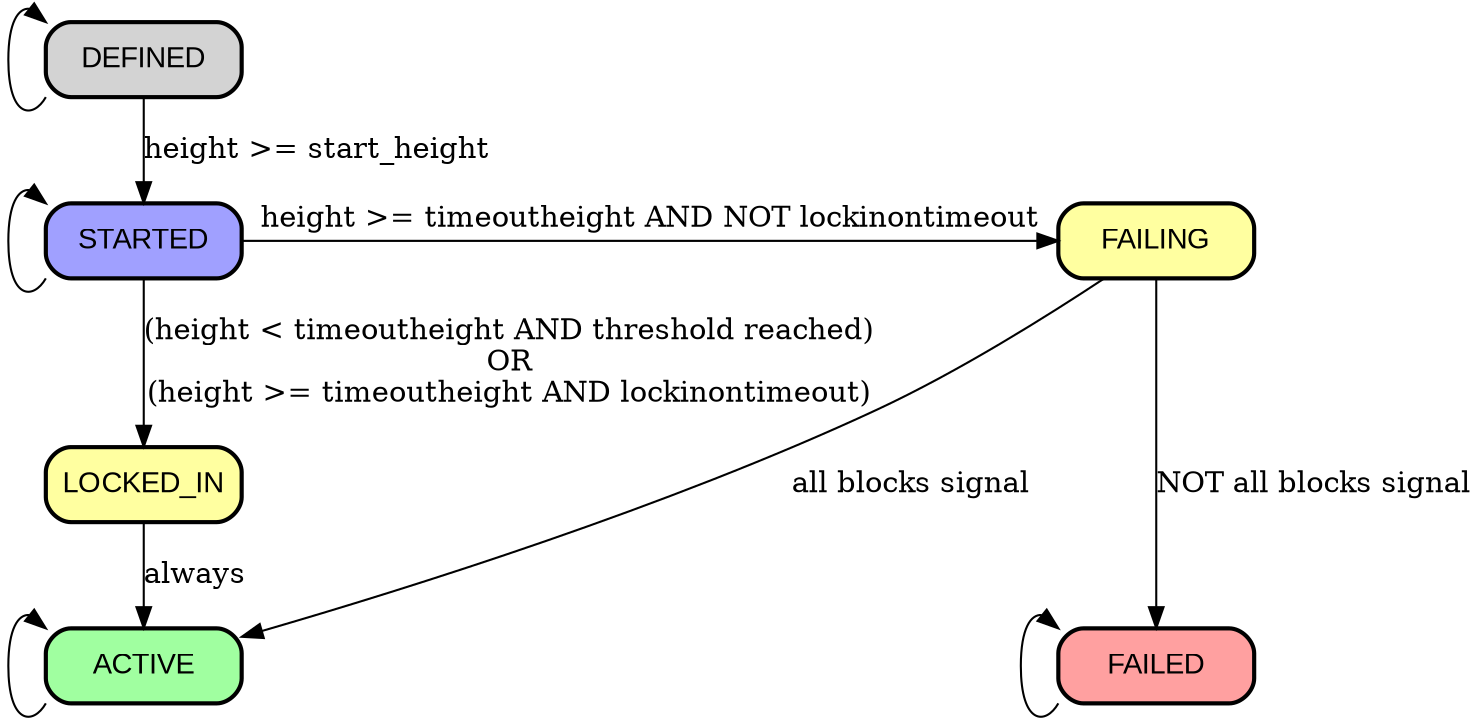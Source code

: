 digraph {
  rankdir=TD;

  node  [style="rounded,filled,bold", shape=box, fixedsize=true, width=1.3, fontname="Arial"];

  edge [weight = 100];
  "DEFINED" -> "STARTED" [label="height >= start_height"];
  "STARTED" -> "FAILING" [label="height >= timeoutheight AND NOT lockinontimeout"];
  "STARTED" -> "LOCKED_IN" [label="(height < timeoutheight AND threshold reached)\nOR\n(height >= timeoutheight AND lockinontimeout)"];
  "LOCKED_IN" -> "ACTIVE" [label="always"];
  "FAILING" -> "FAILED" [label="NOT all blocks signal"];

  edge [weight = 1];
  "FAILING" -> "ACTIVE" [label="all blocks signal"];

  "DEFINED":sw -> "DEFINED":nw;
  "STARTED":sw -> "STARTED":nw;
  "ACTIVE":sw -> "ACTIVE":nw;
  "FAILED":sw -> "FAILED":nw;

  "STARTED" [fillcolor="#a0a0ff"];

  "FAILING"   [fillcolor="#ffffa0"];
  "LOCKED_IN" [fillcolor="#ffffa0"];
  "ACTIVE" [fillcolor="#a0ffa0", shape=box];
  "FAILED" [fillcolor="#ffa0a0", shape=box];

  "ACTIVE" -> "FAILED" [style=invis];

  { rank=same; "STARTED" "FAILING" }
  { rank=sink; "ACTIVE" "FAILED" }
}


